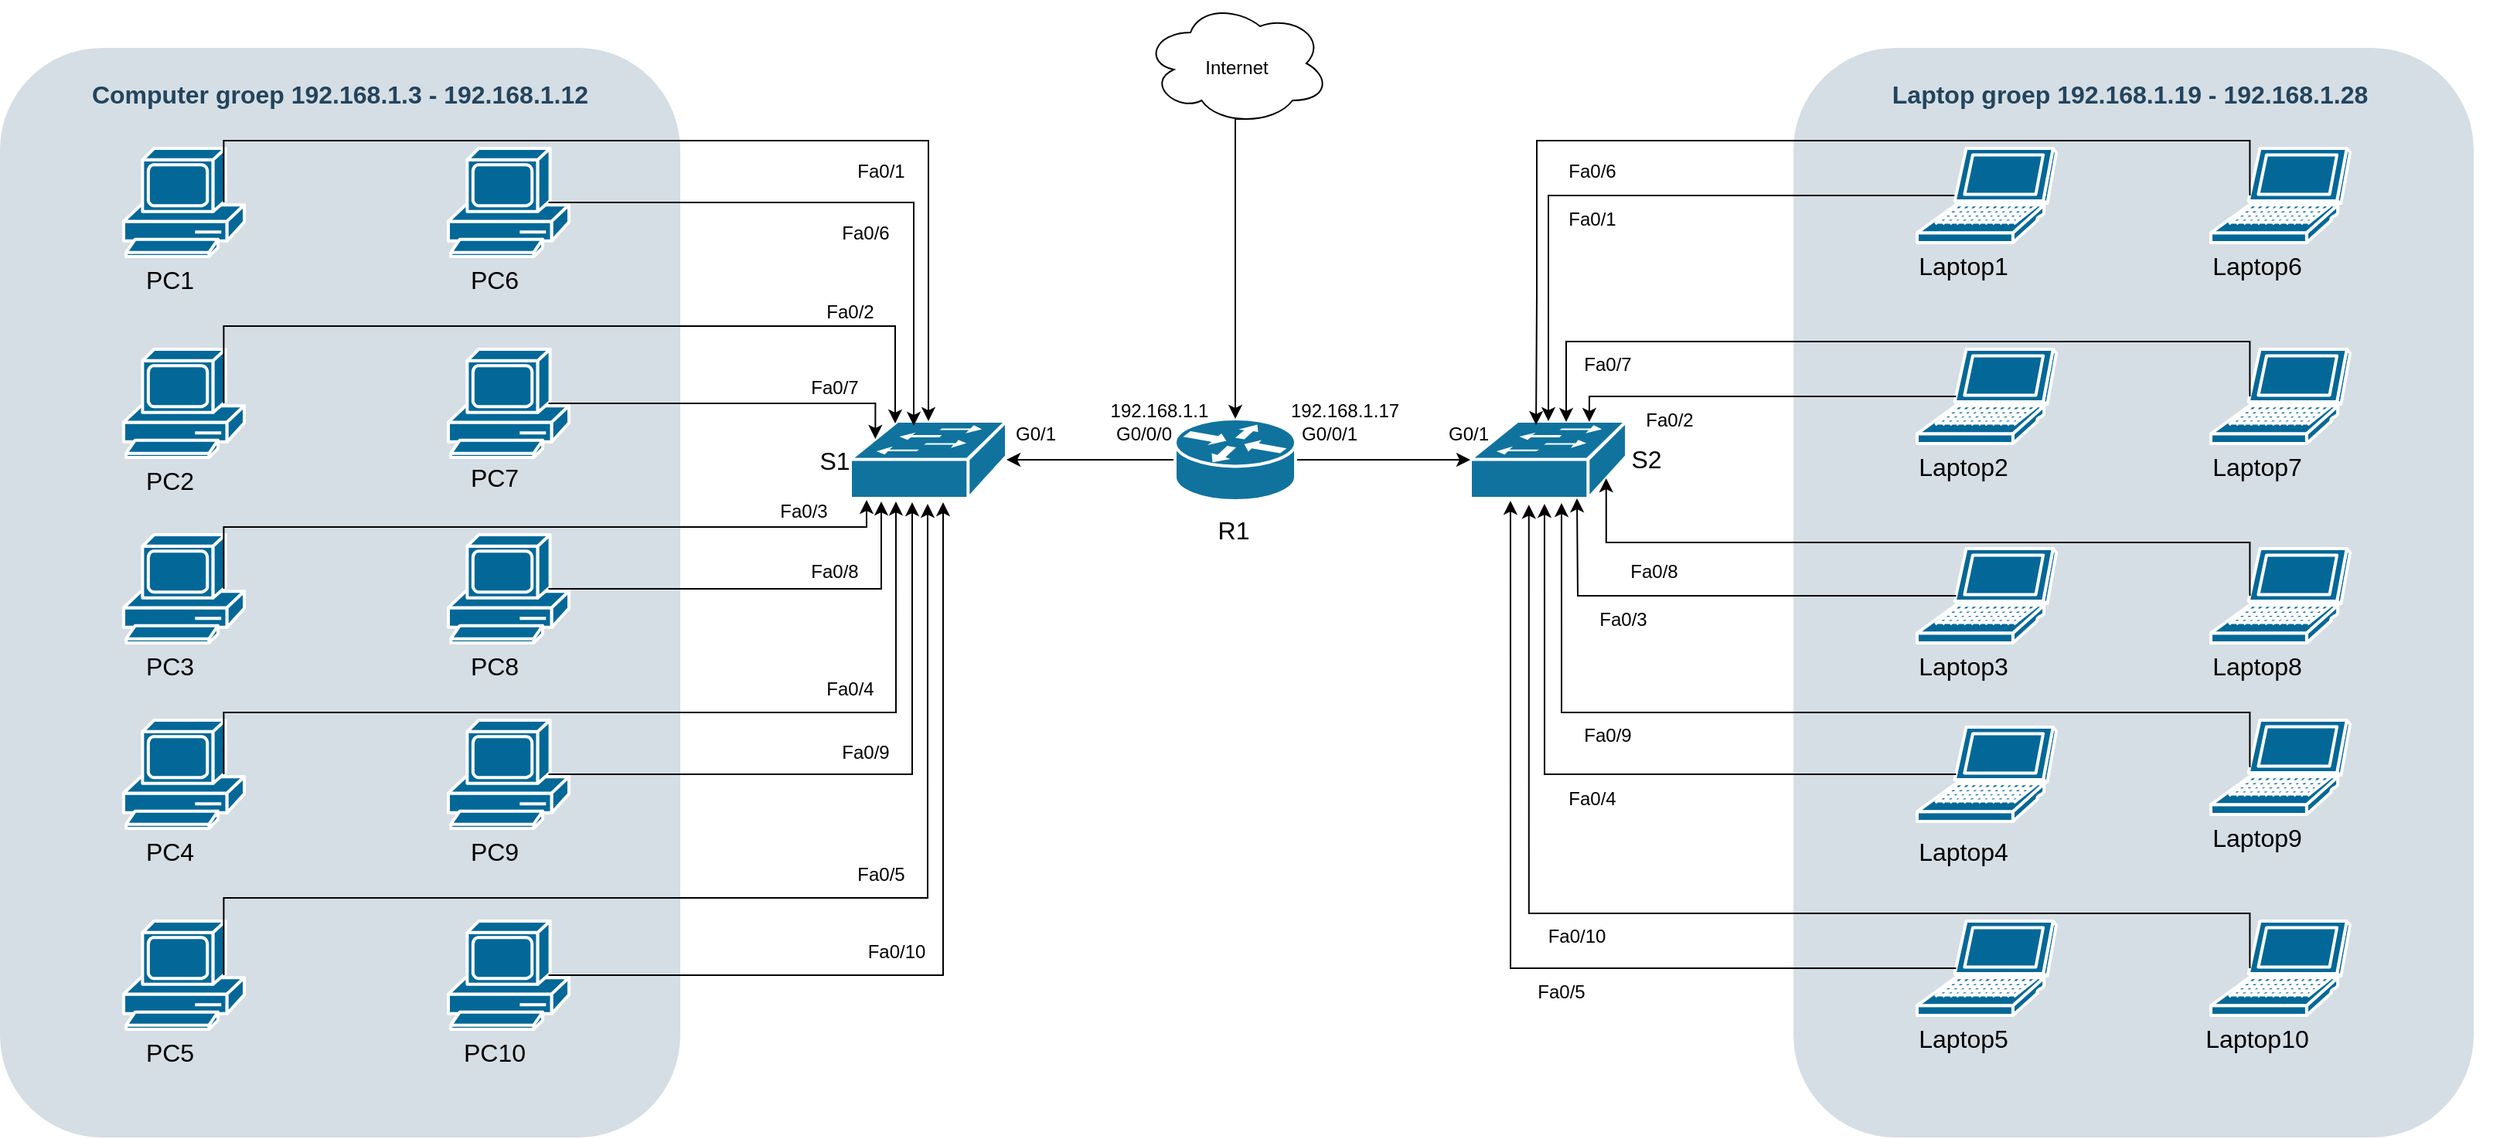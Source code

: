 <mxfile version="26.0.2">
  <diagram name="Pagina-1" id="DZo81YC0OuCN9Fnlsujz">
    <mxGraphModel dx="1197" dy="725" grid="1" gridSize="10" guides="1" tooltips="1" connect="1" arrows="1" fold="1" page="1" pageScale="1" pageWidth="827" pageHeight="1169" math="0" shadow="0">
      <root>
        <mxCell id="0" />
        <mxCell id="1" parent="0" />
        <mxCell id="R-cpkzlaV6CIqcVad9lJ-1" value="" style="shape=mxgraph.cisco.switches.workgroup_switch;html=1;dashed=0;fillColor=#10739E;strokeColor=#ffffff;strokeWidth=2;verticalLabelPosition=bottom;verticalAlign=top;fontFamily=Helvetica;fontSize=36;fontColor=#FFB366" parent="1" vertex="1">
          <mxGeometry x="580" y="331.5" width="101" height="50" as="geometry" />
        </mxCell>
        <mxCell id="R-cpkzlaV6CIqcVad9lJ-2" value="" style="shape=mxgraph.cisco.switches.workgroup_switch;html=1;dashed=0;fillColor=#10739E;strokeColor=#ffffff;strokeWidth=2;verticalLabelPosition=bottom;verticalAlign=top;fontFamily=Helvetica;fontSize=36;fontColor=#FFB366" parent="1" vertex="1">
          <mxGeometry x="981" y="331.5" width="101" height="50" as="geometry" />
        </mxCell>
        <mxCell id="R-cpkzlaV6CIqcVad9lJ-3" value="" style="edgeStyle=orthogonalEdgeStyle;rounded=0;orthogonalLoop=1;jettySize=auto;html=1;" parent="1" source="R-cpkzlaV6CIqcVad9lJ-5" target="R-cpkzlaV6CIqcVad9lJ-1" edge="1">
          <mxGeometry relative="1" as="geometry" />
        </mxCell>
        <mxCell id="R-cpkzlaV6CIqcVad9lJ-4" value="" style="edgeStyle=orthogonalEdgeStyle;rounded=0;orthogonalLoop=1;jettySize=auto;html=1;" parent="1" source="R-cpkzlaV6CIqcVad9lJ-5" target="R-cpkzlaV6CIqcVad9lJ-2" edge="1">
          <mxGeometry relative="1" as="geometry" />
        </mxCell>
        <mxCell id="R-cpkzlaV6CIqcVad9lJ-5" value="" style="shape=mxgraph.cisco.routers.router;html=1;dashed=0;fillColor=#10739E;strokeColor=#ffffff;strokeWidth=2;verticalLabelPosition=bottom;verticalAlign=top;fontFamily=Helvetica;fontSize=36;fontColor=#FFB366" parent="1" vertex="1">
          <mxGeometry x="790" y="330" width="78" height="53" as="geometry" />
        </mxCell>
        <mxCell id="R-cpkzlaV6CIqcVad9lJ-6" style="edgeStyle=orthogonalEdgeStyle;curved=1;rounded=0;jumpStyle=none;html=1;exitX=0.75;exitY=0;entryX=0.75;entryY=0;shadow=0;labelBackgroundColor=#ffffff;startArrow=none;startFill=0;endArrow=none;endFill=0;endSize=10;jettySize=auto;orthogonalLoop=1;strokeColor=#23445D;strokeWidth=2;fillColor=#F08705;fontFamily=Helvetica;fontSize=25;fontColor=#23445D;align=left;" parent="1" edge="1">
          <mxGeometry relative="1" as="geometry">
            <mxPoint x="1643.75" y="324" as="sourcePoint" />
            <mxPoint x="1643.75" y="324" as="targetPoint" />
          </mxGeometry>
        </mxCell>
        <mxCell id="R-cpkzlaV6CIqcVad9lJ-7" value="" style="rounded=1;whiteSpace=wrap;html=1;strokeColor=none;fillColor=#BAC8D3;fontSize=24;fontColor=#23445D;align=center;opacity=60;" parent="1" vertex="1">
          <mxGeometry x="30" y="90" width="440" height="705" as="geometry" />
        </mxCell>
        <mxCell id="R-cpkzlaV6CIqcVad9lJ-8" value="" style="shape=mxgraph.cisco.computers_and_peripherals.pc;sketch=0;html=1;pointerEvents=1;dashed=0;fillColor=#036897;strokeColor=#ffffff;strokeWidth=2;verticalLabelPosition=bottom;verticalAlign=top;align=center;outlineConnect=0;" parent="1" vertex="1">
          <mxGeometry x="320" y="155" width="78" height="70" as="geometry" />
        </mxCell>
        <mxCell id="R-cpkzlaV6CIqcVad9lJ-9" value="" style="shape=mxgraph.cisco.computers_and_peripherals.pc;sketch=0;html=1;pointerEvents=1;dashed=0;fillColor=#036897;strokeColor=#ffffff;strokeWidth=2;verticalLabelPosition=bottom;verticalAlign=top;align=center;outlineConnect=0;" parent="1" vertex="1">
          <mxGeometry x="110" y="155" width="78" height="70" as="geometry" />
        </mxCell>
        <mxCell id="R-cpkzlaV6CIqcVad9lJ-10" value="" style="shape=mxgraph.cisco.computers_and_peripherals.pc;sketch=0;html=1;pointerEvents=1;dashed=0;fillColor=#036897;strokeColor=#ffffff;strokeWidth=2;verticalLabelPosition=bottom;verticalAlign=top;align=center;outlineConnect=0;" parent="1" vertex="1">
          <mxGeometry x="110" y="285" width="78" height="70" as="geometry" />
        </mxCell>
        <mxCell id="R-cpkzlaV6CIqcVad9lJ-11" value="" style="shape=mxgraph.cisco.computers_and_peripherals.pc;sketch=0;html=1;pointerEvents=1;dashed=0;fillColor=#036897;strokeColor=#ffffff;strokeWidth=2;verticalLabelPosition=bottom;verticalAlign=top;align=center;outlineConnect=0;" parent="1" vertex="1">
          <mxGeometry x="320" y="285" width="78" height="70" as="geometry" />
        </mxCell>
        <mxCell id="R-cpkzlaV6CIqcVad9lJ-12" value="" style="shape=mxgraph.cisco.computers_and_peripherals.pc;sketch=0;html=1;pointerEvents=1;dashed=0;fillColor=#036897;strokeColor=#ffffff;strokeWidth=2;verticalLabelPosition=bottom;verticalAlign=top;align=center;outlineConnect=0;" parent="1" vertex="1">
          <mxGeometry x="110" y="405" width="78" height="70" as="geometry" />
        </mxCell>
        <mxCell id="R-cpkzlaV6CIqcVad9lJ-13" value="" style="shape=mxgraph.cisco.computers_and_peripherals.pc;sketch=0;html=1;pointerEvents=1;dashed=0;fillColor=#036897;strokeColor=#ffffff;strokeWidth=2;verticalLabelPosition=bottom;verticalAlign=top;align=center;outlineConnect=0;" parent="1" vertex="1">
          <mxGeometry x="320" y="405" width="78" height="70" as="geometry" />
        </mxCell>
        <mxCell id="R-cpkzlaV6CIqcVad9lJ-14" value="" style="shape=mxgraph.cisco.computers_and_peripherals.pc;sketch=0;html=1;pointerEvents=1;dashed=0;fillColor=#036897;strokeColor=#ffffff;strokeWidth=2;verticalLabelPosition=bottom;verticalAlign=top;align=center;outlineConnect=0;" parent="1" vertex="1">
          <mxGeometry x="110" y="525" width="78" height="70" as="geometry" />
        </mxCell>
        <mxCell id="R-cpkzlaV6CIqcVad9lJ-15" value="" style="shape=mxgraph.cisco.computers_and_peripherals.pc;sketch=0;html=1;pointerEvents=1;dashed=0;fillColor=#036897;strokeColor=#ffffff;strokeWidth=2;verticalLabelPosition=bottom;verticalAlign=top;align=center;outlineConnect=0;" parent="1" vertex="1">
          <mxGeometry x="320" y="525" width="78" height="70" as="geometry" />
        </mxCell>
        <mxCell id="R-cpkzlaV6CIqcVad9lJ-16" value="" style="shape=mxgraph.cisco.computers_and_peripherals.pc;sketch=0;html=1;pointerEvents=1;dashed=0;fillColor=#036897;strokeColor=#ffffff;strokeWidth=2;verticalLabelPosition=bottom;verticalAlign=top;align=center;outlineConnect=0;" parent="1" vertex="1">
          <mxGeometry x="110" y="655" width="78" height="70" as="geometry" />
        </mxCell>
        <mxCell id="R-cpkzlaV6CIqcVad9lJ-17" value="" style="shape=mxgraph.cisco.computers_and_peripherals.pc;sketch=0;html=1;pointerEvents=1;dashed=0;fillColor=#036897;strokeColor=#ffffff;strokeWidth=2;verticalLabelPosition=bottom;verticalAlign=top;align=center;outlineConnect=0;" parent="1" vertex="1">
          <mxGeometry x="320" y="655" width="78" height="70" as="geometry" />
        </mxCell>
        <mxCell id="R-cpkzlaV6CIqcVad9lJ-18" value="" style="rounded=1;whiteSpace=wrap;html=1;strokeColor=none;fillColor=#BAC8D3;fontSize=24;fontColor=#23445D;align=center;opacity=60;" parent="1" vertex="1">
          <mxGeometry x="1190" y="90" width="440" height="705" as="geometry" />
        </mxCell>
        <mxCell id="R-cpkzlaV6CIqcVad9lJ-19" style="edgeStyle=orthogonalEdgeStyle;rounded=0;orthogonalLoop=1;jettySize=auto;html=1;exitX=0.28;exitY=0.5;exitDx=0;exitDy=0;exitPerimeter=0;" parent="1" source="R-cpkzlaV6CIqcVad9lJ-20" target="R-cpkzlaV6CIqcVad9lJ-2" edge="1">
          <mxGeometry relative="1" as="geometry" />
        </mxCell>
        <mxCell id="R-cpkzlaV6CIqcVad9lJ-20" value="" style="shape=mxgraph.cisco.computers_and_peripherals.laptop;sketch=0;html=1;pointerEvents=1;dashed=0;fillColor=#036897;strokeColor=#ffffff;strokeWidth=2;verticalLabelPosition=bottom;verticalAlign=top;align=center;outlineConnect=0;" parent="1" vertex="1">
          <mxGeometry x="1270" y="155" width="90" height="61" as="geometry" />
        </mxCell>
        <mxCell id="R-cpkzlaV6CIqcVad9lJ-21" value="" style="shape=mxgraph.cisco.computers_and_peripherals.laptop;sketch=0;html=1;pointerEvents=1;dashed=0;fillColor=#036897;strokeColor=#ffffff;strokeWidth=2;verticalLabelPosition=bottom;verticalAlign=top;align=center;outlineConnect=0;" parent="1" vertex="1">
          <mxGeometry x="1460" y="155" width="90" height="61" as="geometry" />
        </mxCell>
        <mxCell id="R-cpkzlaV6CIqcVad9lJ-22" value="" style="shape=mxgraph.cisco.computers_and_peripherals.laptop;sketch=0;html=1;pointerEvents=1;dashed=0;fillColor=#036897;strokeColor=#ffffff;strokeWidth=2;verticalLabelPosition=bottom;verticalAlign=top;align=center;outlineConnect=0;" parent="1" vertex="1">
          <mxGeometry x="1270" y="285" width="90" height="61" as="geometry" />
        </mxCell>
        <mxCell id="R-cpkzlaV6CIqcVad9lJ-23" value="" style="shape=mxgraph.cisco.computers_and_peripherals.laptop;sketch=0;html=1;pointerEvents=1;dashed=0;fillColor=#036897;strokeColor=#ffffff;strokeWidth=2;verticalLabelPosition=bottom;verticalAlign=top;align=center;outlineConnect=0;" parent="1" vertex="1">
          <mxGeometry x="1460" y="285" width="90" height="61" as="geometry" />
        </mxCell>
        <mxCell id="R-cpkzlaV6CIqcVad9lJ-24" value="" style="shape=mxgraph.cisco.computers_and_peripherals.laptop;sketch=0;html=1;pointerEvents=1;dashed=0;fillColor=#036897;strokeColor=#ffffff;strokeWidth=2;verticalLabelPosition=bottom;verticalAlign=top;align=center;outlineConnect=0;" parent="1" vertex="1">
          <mxGeometry x="1270" y="414" width="90" height="61" as="geometry" />
        </mxCell>
        <mxCell id="R-cpkzlaV6CIqcVad9lJ-25" value="" style="shape=mxgraph.cisco.computers_and_peripherals.laptop;sketch=0;html=1;pointerEvents=1;dashed=0;fillColor=#036897;strokeColor=#ffffff;strokeWidth=2;verticalLabelPosition=bottom;verticalAlign=top;align=center;outlineConnect=0;" parent="1" vertex="1">
          <mxGeometry x="1460" y="414" width="90" height="61" as="geometry" />
        </mxCell>
        <mxCell id="R-cpkzlaV6CIqcVad9lJ-26" value="" style="shape=mxgraph.cisco.computers_and_peripherals.laptop;sketch=0;html=1;pointerEvents=1;dashed=0;fillColor=#036897;strokeColor=#ffffff;strokeWidth=2;verticalLabelPosition=bottom;verticalAlign=top;align=center;outlineConnect=0;" parent="1" vertex="1">
          <mxGeometry x="1270" y="529.5" width="90" height="61" as="geometry" />
        </mxCell>
        <mxCell id="R-cpkzlaV6CIqcVad9lJ-27" value="" style="shape=mxgraph.cisco.computers_and_peripherals.laptop;sketch=0;html=1;pointerEvents=1;dashed=0;fillColor=#036897;strokeColor=#ffffff;strokeWidth=2;verticalLabelPosition=bottom;verticalAlign=top;align=center;outlineConnect=0;" parent="1" vertex="1">
          <mxGeometry x="1460" y="525" width="90" height="61" as="geometry" />
        </mxCell>
        <mxCell id="R-cpkzlaV6CIqcVad9lJ-28" value="" style="shape=mxgraph.cisco.computers_and_peripherals.laptop;sketch=0;html=1;pointerEvents=1;dashed=0;fillColor=#036897;strokeColor=#ffffff;strokeWidth=2;verticalLabelPosition=bottom;verticalAlign=top;align=center;outlineConnect=0;" parent="1" vertex="1">
          <mxGeometry x="1270" y="655" width="90" height="61" as="geometry" />
        </mxCell>
        <mxCell id="R-cpkzlaV6CIqcVad9lJ-29" value="" style="shape=mxgraph.cisco.computers_and_peripherals.laptop;sketch=0;html=1;pointerEvents=1;dashed=0;fillColor=#036897;strokeColor=#ffffff;strokeWidth=2;verticalLabelPosition=bottom;verticalAlign=top;align=center;outlineConnect=0;" parent="1" vertex="1">
          <mxGeometry x="1460" y="655" width="90" height="61" as="geometry" />
        </mxCell>
        <mxCell id="R-cpkzlaV6CIqcVad9lJ-30" value="&lt;font style=&quot;font-size: 16px;&quot; color=&quot;#23445d&quot;&gt;Computer groep 192.168.1.3 - 192.168.1.12&lt;/font&gt;" style="rounded=1;whiteSpace=wrap;html=1;strokeColor=none;fillColor=none;fontSize=14;fontColor=#742B21;align=center;fontStyle=1" parent="1" vertex="1">
          <mxGeometry x="30" y="110" width="440" height="19" as="geometry" />
        </mxCell>
        <mxCell id="R-cpkzlaV6CIqcVad9lJ-31" value="&lt;font style=&quot;font-size: 16px;&quot; color=&quot;#23445d&quot;&gt;Laptop groep 192.168.1.19 - 192.168.1.28&amp;nbsp;&lt;/font&gt;" style="rounded=1;whiteSpace=wrap;html=1;strokeColor=none;fillColor=none;fontSize=14;fontColor=#742B21;align=center;fontStyle=1" parent="1" vertex="1">
          <mxGeometry x="1190" y="110" width="440" height="19" as="geometry" />
        </mxCell>
        <mxCell id="R-cpkzlaV6CIqcVad9lJ-32" value="&lt;font style=&quot;font-size: 16px;&quot;&gt;S&lt;/font&gt;&lt;span style=&quot;font-size: 16px; background-color: initial;&quot;&gt;1&lt;/span&gt;" style="text;strokeColor=none;align=center;fillColor=none;html=1;verticalAlign=middle;whiteSpace=wrap;rounded=0;" parent="1" vertex="1">
          <mxGeometry x="550" y="344" width="40" height="25" as="geometry" />
        </mxCell>
        <mxCell id="R-cpkzlaV6CIqcVad9lJ-33" value="&lt;font style=&quot;font-size: 16px;&quot;&gt;S2&lt;/font&gt;" style="text;strokeColor=none;align=center;fillColor=none;html=1;verticalAlign=middle;whiteSpace=wrap;rounded=0;" parent="1" vertex="1">
          <mxGeometry x="1070" y="342" width="50" height="27" as="geometry" />
        </mxCell>
        <mxCell id="R-cpkzlaV6CIqcVad9lJ-34" value="&lt;font style=&quot;font-size: 16px;&quot;&gt;R1&lt;/font&gt;" style="text;strokeColor=none;align=center;fillColor=none;html=1;verticalAlign=middle;whiteSpace=wrap;rounded=0;" parent="1" vertex="1">
          <mxGeometry x="788" y="383" width="80" height="37" as="geometry" />
        </mxCell>
        <mxCell id="R-cpkzlaV6CIqcVad9lJ-35" value="&lt;font style=&quot;font-size: 16px;&quot;&gt;PC1&lt;/font&gt;" style="text;strokeColor=none;align=center;fillColor=none;html=1;verticalAlign=middle;whiteSpace=wrap;rounded=0;" parent="1" vertex="1">
          <mxGeometry x="110" y="225" width="60" height="30" as="geometry" />
        </mxCell>
        <mxCell id="R-cpkzlaV6CIqcVad9lJ-36" value="&lt;font style=&quot;font-size: 16px;&quot;&gt;PC2&lt;/font&gt;" style="text;strokeColor=none;align=center;fillColor=none;html=1;verticalAlign=middle;whiteSpace=wrap;rounded=0;" parent="1" vertex="1">
          <mxGeometry x="110" y="355" width="60" height="30" as="geometry" />
        </mxCell>
        <mxCell id="R-cpkzlaV6CIqcVad9lJ-37" value="&lt;font style=&quot;font-size: 16px;&quot;&gt;PC3&lt;/font&gt;" style="text;strokeColor=none;align=center;fillColor=none;html=1;verticalAlign=middle;whiteSpace=wrap;rounded=0;" parent="1" vertex="1">
          <mxGeometry x="110" y="475" width="60" height="30" as="geometry" />
        </mxCell>
        <mxCell id="R-cpkzlaV6CIqcVad9lJ-38" value="&lt;font style=&quot;font-size: 16px;&quot;&gt;PC4&lt;/font&gt;" style="text;strokeColor=none;align=center;fillColor=none;html=1;verticalAlign=middle;whiteSpace=wrap;rounded=0;" parent="1" vertex="1">
          <mxGeometry x="110" y="595" width="60" height="30" as="geometry" />
        </mxCell>
        <mxCell id="R-cpkzlaV6CIqcVad9lJ-39" value="&lt;font style=&quot;font-size: 16px;&quot;&gt;PC5&lt;/font&gt;" style="text;strokeColor=none;align=center;fillColor=none;html=1;verticalAlign=middle;whiteSpace=wrap;rounded=0;" parent="1" vertex="1">
          <mxGeometry x="110" y="725" width="60" height="30" as="geometry" />
        </mxCell>
        <mxCell id="R-cpkzlaV6CIqcVad9lJ-40" value="&lt;font style=&quot;font-size: 16px;&quot;&gt;PC6&lt;/font&gt;" style="text;strokeColor=none;align=center;fillColor=none;html=1;verticalAlign=middle;whiteSpace=wrap;rounded=0;" parent="1" vertex="1">
          <mxGeometry x="320" y="225" width="60" height="30" as="geometry" />
        </mxCell>
        <mxCell id="R-cpkzlaV6CIqcVad9lJ-41" value="&lt;font style=&quot;font-size: 16px;&quot;&gt;PC7&lt;/font&gt;" style="text;strokeColor=none;align=center;fillColor=none;html=1;verticalAlign=middle;whiteSpace=wrap;rounded=0;" parent="1" vertex="1">
          <mxGeometry x="320" y="353" width="60" height="30" as="geometry" />
        </mxCell>
        <mxCell id="R-cpkzlaV6CIqcVad9lJ-42" value="&lt;font style=&quot;font-size: 16px;&quot;&gt;PC8&lt;/font&gt;" style="text;strokeColor=none;align=center;fillColor=none;html=1;verticalAlign=middle;whiteSpace=wrap;rounded=0;" parent="1" vertex="1">
          <mxGeometry x="320" y="475" width="60" height="30" as="geometry" />
        </mxCell>
        <mxCell id="R-cpkzlaV6CIqcVad9lJ-43" value="&lt;font style=&quot;font-size: 16px;&quot;&gt;PC9&lt;/font&gt;" style="text;strokeColor=none;align=center;fillColor=none;html=1;verticalAlign=middle;whiteSpace=wrap;rounded=0;" parent="1" vertex="1">
          <mxGeometry x="320" y="595" width="60" height="30" as="geometry" />
        </mxCell>
        <mxCell id="R-cpkzlaV6CIqcVad9lJ-44" value="&lt;font style=&quot;font-size: 16px;&quot;&gt;PC10&lt;/font&gt;" style="text;strokeColor=none;align=center;fillColor=none;html=1;verticalAlign=middle;whiteSpace=wrap;rounded=0;" parent="1" vertex="1">
          <mxGeometry x="320" y="725" width="60" height="30" as="geometry" />
        </mxCell>
        <mxCell id="R-cpkzlaV6CIqcVad9lJ-45" value="&lt;font style=&quot;font-size: 16px;&quot;&gt;Laptop1&lt;/font&gt;" style="text;strokeColor=none;align=center;fillColor=none;html=1;verticalAlign=middle;whiteSpace=wrap;rounded=0;" parent="1" vertex="1">
          <mxGeometry x="1270" y="216" width="60" height="30" as="geometry" />
        </mxCell>
        <mxCell id="R-cpkzlaV6CIqcVad9lJ-46" value="&lt;font style=&quot;font-size: 16px;&quot;&gt;Laptop2&lt;/font&gt;" style="text;strokeColor=none;align=center;fillColor=none;html=1;verticalAlign=middle;whiteSpace=wrap;rounded=0;" parent="1" vertex="1">
          <mxGeometry x="1270" y="346" width="60" height="30" as="geometry" />
        </mxCell>
        <mxCell id="R-cpkzlaV6CIqcVad9lJ-47" value="&lt;font style=&quot;font-size: 16px;&quot;&gt;Laptop3&lt;/font&gt;" style="text;strokeColor=none;align=center;fillColor=none;html=1;verticalAlign=middle;whiteSpace=wrap;rounded=0;" parent="1" vertex="1">
          <mxGeometry x="1270" y="475" width="60" height="30" as="geometry" />
        </mxCell>
        <mxCell id="R-cpkzlaV6CIqcVad9lJ-48" value="&lt;font style=&quot;font-size: 16px;&quot;&gt;Laptop4&lt;/font&gt;" style="text;strokeColor=none;align=center;fillColor=none;html=1;verticalAlign=middle;whiteSpace=wrap;rounded=0;" parent="1" vertex="1">
          <mxGeometry x="1270" y="595" width="60" height="30" as="geometry" />
        </mxCell>
        <mxCell id="R-cpkzlaV6CIqcVad9lJ-49" value="&lt;font style=&quot;font-size: 16px;&quot;&gt;Laptop5&lt;/font&gt;" style="text;strokeColor=none;align=center;fillColor=none;html=1;verticalAlign=middle;whiteSpace=wrap;rounded=0;" parent="1" vertex="1">
          <mxGeometry x="1270" y="716" width="60" height="30" as="geometry" />
        </mxCell>
        <mxCell id="R-cpkzlaV6CIqcVad9lJ-50" value="&lt;font style=&quot;font-size: 16px;&quot;&gt;Laptop6&lt;/font&gt;" style="text;strokeColor=none;align=center;fillColor=none;html=1;verticalAlign=middle;whiteSpace=wrap;rounded=0;" parent="1" vertex="1">
          <mxGeometry x="1460" y="216" width="60" height="30" as="geometry" />
        </mxCell>
        <mxCell id="R-cpkzlaV6CIqcVad9lJ-51" value="&lt;font style=&quot;font-size: 16px;&quot;&gt;Laptop7&lt;/font&gt;" style="text;strokeColor=none;align=center;fillColor=none;html=1;verticalAlign=middle;whiteSpace=wrap;rounded=0;" parent="1" vertex="1">
          <mxGeometry x="1460" y="346" width="60" height="30" as="geometry" />
        </mxCell>
        <mxCell id="R-cpkzlaV6CIqcVad9lJ-52" value="&lt;font style=&quot;font-size: 16px;&quot;&gt;Laptop8&lt;/font&gt;" style="text;strokeColor=none;align=center;fillColor=none;html=1;verticalAlign=middle;whiteSpace=wrap;rounded=0;" parent="1" vertex="1">
          <mxGeometry x="1460" y="475" width="60" height="30" as="geometry" />
        </mxCell>
        <mxCell id="R-cpkzlaV6CIqcVad9lJ-53" value="&lt;font style=&quot;font-size: 16px;&quot;&gt;Laptop9&lt;/font&gt;" style="text;strokeColor=none;align=center;fillColor=none;html=1;verticalAlign=middle;whiteSpace=wrap;rounded=0;" parent="1" vertex="1">
          <mxGeometry x="1460" y="586" width="60" height="30" as="geometry" />
        </mxCell>
        <mxCell id="R-cpkzlaV6CIqcVad9lJ-54" value="&lt;font style=&quot;font-size: 16px;&quot;&gt;Laptop10&lt;/font&gt;" style="text;strokeColor=none;align=center;fillColor=none;html=1;verticalAlign=middle;whiteSpace=wrap;rounded=0;" parent="1" vertex="1">
          <mxGeometry x="1460" y="716" width="60" height="30" as="geometry" />
        </mxCell>
        <mxCell id="R-cpkzlaV6CIqcVad9lJ-55" style="edgeStyle=orthogonalEdgeStyle;rounded=0;orthogonalLoop=1;jettySize=auto;html=1;exitX=0.83;exitY=0.5;exitDx=0;exitDy=0;exitPerimeter=0;entryX=0.16;entryY=0.23;entryDx=0;entryDy=0;entryPerimeter=0;" parent="1" source="R-cpkzlaV6CIqcVad9lJ-11" target="R-cpkzlaV6CIqcVad9lJ-1" edge="1">
          <mxGeometry relative="1" as="geometry">
            <Array as="points">
              <mxPoint x="596" y="320" />
            </Array>
          </mxGeometry>
        </mxCell>
        <mxCell id="R-cpkzlaV6CIqcVad9lJ-56" style="edgeStyle=orthogonalEdgeStyle;rounded=0;orthogonalLoop=1;jettySize=auto;html=1;exitX=0.28;exitY=0.5;exitDx=0;exitDy=0;exitPerimeter=0;entryX=0.421;entryY=0.05;entryDx=0;entryDy=0;entryPerimeter=0;" parent="1" source="R-cpkzlaV6CIqcVad9lJ-21" target="R-cpkzlaV6CIqcVad9lJ-2" edge="1">
          <mxGeometry relative="1" as="geometry">
            <Array as="points">
              <mxPoint x="1485" y="150" />
              <mxPoint x="1024" y="150" />
              <mxPoint x="1024" y="250" />
              <mxPoint x="1024" y="250" />
            </Array>
          </mxGeometry>
        </mxCell>
        <mxCell id="R-cpkzlaV6CIqcVad9lJ-57" style="edgeStyle=orthogonalEdgeStyle;rounded=0;orthogonalLoop=1;jettySize=auto;html=1;exitX=0.28;exitY=0.5;exitDx=0;exitDy=0;exitPerimeter=0;entryX=0.614;entryY=0.01;entryDx=0;entryDy=0;entryPerimeter=0;" parent="1" source="R-cpkzlaV6CIqcVad9lJ-23" target="R-cpkzlaV6CIqcVad9lJ-2" edge="1">
          <mxGeometry relative="1" as="geometry">
            <Array as="points">
              <mxPoint x="1485" y="280" />
              <mxPoint x="1043" y="280" />
            </Array>
          </mxGeometry>
        </mxCell>
        <mxCell id="R-cpkzlaV6CIqcVad9lJ-58" style="edgeStyle=orthogonalEdgeStyle;rounded=0;orthogonalLoop=1;jettySize=auto;html=1;exitX=0.28;exitY=0.5;exitDx=0;exitDy=0;exitPerimeter=0;entryX=0.762;entryY=0.01;entryDx=0;entryDy=0;entryPerimeter=0;" parent="1" source="R-cpkzlaV6CIqcVad9lJ-22" target="R-cpkzlaV6CIqcVad9lJ-2" edge="1">
          <mxGeometry relative="1" as="geometry">
            <Array as="points">
              <mxPoint x="1058" y="316" />
            </Array>
          </mxGeometry>
        </mxCell>
        <mxCell id="R-cpkzlaV6CIqcVad9lJ-59" style="edgeStyle=orthogonalEdgeStyle;rounded=0;orthogonalLoop=1;jettySize=auto;html=1;exitX=0.28;exitY=0.5;exitDx=0;exitDy=0;exitPerimeter=0;" parent="1" source="R-cpkzlaV6CIqcVad9lJ-24" edge="1">
          <mxGeometry relative="1" as="geometry">
            <mxPoint x="1255.2" y="456" as="sourcePoint" />
            <mxPoint x="1050" y="381.5" as="targetPoint" />
          </mxGeometry>
        </mxCell>
        <mxCell id="R-cpkzlaV6CIqcVad9lJ-60" style="edgeStyle=orthogonalEdgeStyle;rounded=0;orthogonalLoop=1;jettySize=auto;html=1;exitX=0.28;exitY=0.5;exitDx=0;exitDy=0;exitPerimeter=0;entryX=0.87;entryY=0.74;entryDx=0;entryDy=0;entryPerimeter=0;" parent="1" source="R-cpkzlaV6CIqcVad9lJ-25" target="R-cpkzlaV6CIqcVad9lJ-2" edge="1">
          <mxGeometry relative="1" as="geometry">
            <mxPoint x="1120" y="380" as="targetPoint" />
            <Array as="points">
              <mxPoint x="1485" y="410" />
              <mxPoint x="1069" y="410" />
            </Array>
          </mxGeometry>
        </mxCell>
        <mxCell id="R-cpkzlaV6CIqcVad9lJ-61" style="edgeStyle=orthogonalEdgeStyle;rounded=0;orthogonalLoop=1;jettySize=auto;html=1;exitX=0.28;exitY=0.5;exitDx=0;exitDy=0;exitPerimeter=0;entryX=0.257;entryY=1.03;entryDx=0;entryDy=0;entryPerimeter=0;" parent="1" source="R-cpkzlaV6CIqcVad9lJ-28" target="R-cpkzlaV6CIqcVad9lJ-2" edge="1">
          <mxGeometry relative="1" as="geometry" />
        </mxCell>
        <mxCell id="R-cpkzlaV6CIqcVad9lJ-62" style="edgeStyle=orthogonalEdgeStyle;rounded=0;orthogonalLoop=1;jettySize=auto;html=1;exitX=0.28;exitY=0.5;exitDx=0;exitDy=0;exitPerimeter=0;entryX=0.584;entryY=1.06;entryDx=0;entryDy=0;entryPerimeter=0;" parent="1" source="R-cpkzlaV6CIqcVad9lJ-27" target="R-cpkzlaV6CIqcVad9lJ-2" edge="1">
          <mxGeometry relative="1" as="geometry">
            <Array as="points">
              <mxPoint x="1485" y="520" />
              <mxPoint x="1040" y="520" />
            </Array>
          </mxGeometry>
        </mxCell>
        <mxCell id="R-cpkzlaV6CIqcVad9lJ-63" style="edgeStyle=orthogonalEdgeStyle;rounded=0;orthogonalLoop=1;jettySize=auto;html=1;exitX=0.28;exitY=0.5;exitDx=0;exitDy=0;exitPerimeter=0;entryX=0.475;entryY=1.07;entryDx=0;entryDy=0;entryPerimeter=0;" parent="1" source="R-cpkzlaV6CIqcVad9lJ-26" target="R-cpkzlaV6CIqcVad9lJ-2" edge="1">
          <mxGeometry relative="1" as="geometry" />
        </mxCell>
        <mxCell id="R-cpkzlaV6CIqcVad9lJ-64" style="edgeStyle=orthogonalEdgeStyle;rounded=0;orthogonalLoop=1;jettySize=auto;html=1;exitX=0.83;exitY=0.5;exitDx=0;exitDy=0;exitPerimeter=0;entryX=0.287;entryY=0.03;entryDx=0;entryDy=0;entryPerimeter=0;" parent="1" source="R-cpkzlaV6CIqcVad9lJ-10" target="R-cpkzlaV6CIqcVad9lJ-1" edge="1">
          <mxGeometry relative="1" as="geometry">
            <Array as="points">
              <mxPoint x="175" y="270" />
              <mxPoint x="609" y="270" />
            </Array>
          </mxGeometry>
        </mxCell>
        <mxCell id="R-cpkzlaV6CIqcVad9lJ-65" style="edgeStyle=orthogonalEdgeStyle;rounded=0;orthogonalLoop=1;jettySize=auto;html=1;exitX=0.83;exitY=0.5;exitDx=0;exitDy=0;exitPerimeter=0;entryX=0.406;entryY=0.06;entryDx=0;entryDy=0;entryPerimeter=0;" parent="1" source="R-cpkzlaV6CIqcVad9lJ-8" target="R-cpkzlaV6CIqcVad9lJ-1" edge="1">
          <mxGeometry relative="1" as="geometry" />
        </mxCell>
        <mxCell id="R-cpkzlaV6CIqcVad9lJ-66" style="edgeStyle=orthogonalEdgeStyle;rounded=0;orthogonalLoop=1;jettySize=auto;html=1;exitX=0.83;exitY=0.5;exitDx=0;exitDy=0;exitPerimeter=0;entryX=0.5;entryY=0;entryDx=0;entryDy=0;entryPerimeter=0;" parent="1" source="R-cpkzlaV6CIqcVad9lJ-9" target="R-cpkzlaV6CIqcVad9lJ-1" edge="1">
          <mxGeometry relative="1" as="geometry">
            <Array as="points">
              <mxPoint x="175" y="150" />
              <mxPoint x="631" y="150" />
            </Array>
          </mxGeometry>
        </mxCell>
        <mxCell id="R-cpkzlaV6CIqcVad9lJ-67" style="edgeStyle=orthogonalEdgeStyle;rounded=0;orthogonalLoop=1;jettySize=auto;html=1;exitX=0.83;exitY=0.5;exitDx=0;exitDy=0;exitPerimeter=0;entryX=0.104;entryY=1.02;entryDx=0;entryDy=0;entryPerimeter=0;" parent="1" source="R-cpkzlaV6CIqcVad9lJ-12" target="R-cpkzlaV6CIqcVad9lJ-1" edge="1">
          <mxGeometry relative="1" as="geometry">
            <Array as="points">
              <mxPoint x="175" y="400" />
              <mxPoint x="591" y="400" />
            </Array>
          </mxGeometry>
        </mxCell>
        <mxCell id="R-cpkzlaV6CIqcVad9lJ-68" style="edgeStyle=orthogonalEdgeStyle;rounded=0;orthogonalLoop=1;jettySize=auto;html=1;exitX=0.83;exitY=0.5;exitDx=0;exitDy=0;exitPerimeter=0;entryX=0.198;entryY=1.04;entryDx=0;entryDy=0;entryPerimeter=0;" parent="1" source="R-cpkzlaV6CIqcVad9lJ-13" target="R-cpkzlaV6CIqcVad9lJ-1" edge="1">
          <mxGeometry relative="1" as="geometry" />
        </mxCell>
        <mxCell id="R-cpkzlaV6CIqcVad9lJ-69" style="edgeStyle=orthogonalEdgeStyle;rounded=0;orthogonalLoop=1;jettySize=auto;html=1;exitX=0.83;exitY=0.5;exitDx=0;exitDy=0;exitPerimeter=0;entryX=0.292;entryY=1.04;entryDx=0;entryDy=0;entryPerimeter=0;" parent="1" source="R-cpkzlaV6CIqcVad9lJ-14" target="R-cpkzlaV6CIqcVad9lJ-1" edge="1">
          <mxGeometry relative="1" as="geometry">
            <Array as="points">
              <mxPoint x="175" y="520" />
              <mxPoint x="610" y="520" />
            </Array>
          </mxGeometry>
        </mxCell>
        <mxCell id="R-cpkzlaV6CIqcVad9lJ-70" style="edgeStyle=orthogonalEdgeStyle;rounded=0;orthogonalLoop=1;jettySize=auto;html=1;exitX=0.83;exitY=0.5;exitDx=0;exitDy=0;exitPerimeter=0;entryX=0.396;entryY=1.05;entryDx=0;entryDy=0;entryPerimeter=0;" parent="1" source="R-cpkzlaV6CIqcVad9lJ-15" target="R-cpkzlaV6CIqcVad9lJ-1" edge="1">
          <mxGeometry relative="1" as="geometry" />
        </mxCell>
        <mxCell id="R-cpkzlaV6CIqcVad9lJ-71" style="edgeStyle=orthogonalEdgeStyle;rounded=0;orthogonalLoop=1;jettySize=auto;html=1;exitX=0.83;exitY=0.5;exitDx=0;exitDy=0;exitPerimeter=0;entryX=0.495;entryY=1.07;entryDx=0;entryDy=0;entryPerimeter=0;" parent="1" source="R-cpkzlaV6CIqcVad9lJ-16" target="R-cpkzlaV6CIqcVad9lJ-1" edge="1">
          <mxGeometry relative="1" as="geometry">
            <Array as="points">
              <mxPoint x="175" y="640" />
              <mxPoint x="630" y="640" />
            </Array>
          </mxGeometry>
        </mxCell>
        <mxCell id="R-cpkzlaV6CIqcVad9lJ-72" style="edgeStyle=orthogonalEdgeStyle;rounded=0;orthogonalLoop=1;jettySize=auto;html=1;exitX=0.83;exitY=0.5;exitDx=0;exitDy=0;exitPerimeter=0;entryX=0.594;entryY=1.05;entryDx=0;entryDy=0;entryPerimeter=0;" parent="1" source="R-cpkzlaV6CIqcVad9lJ-17" target="R-cpkzlaV6CIqcVad9lJ-1" edge="1">
          <mxGeometry relative="1" as="geometry" />
        </mxCell>
        <mxCell id="R-cpkzlaV6CIqcVad9lJ-73" value="" style="ellipse;shape=cloud;whiteSpace=wrap;html=1;" parent="1" vertex="1">
          <mxGeometry x="770" y="60" width="120" height="80" as="geometry" />
        </mxCell>
        <mxCell id="R-cpkzlaV6CIqcVad9lJ-74" value="Internet" style="text;html=1;align=center;verticalAlign=middle;whiteSpace=wrap;rounded=0;" parent="1" vertex="1">
          <mxGeometry x="790" y="85" width="80" height="35" as="geometry" />
        </mxCell>
        <mxCell id="R-cpkzlaV6CIqcVad9lJ-75" style="edgeStyle=orthogonalEdgeStyle;rounded=0;orthogonalLoop=1;jettySize=auto;html=1;exitX=0.55;exitY=0.95;exitDx=0;exitDy=0;exitPerimeter=0;entryX=0.5;entryY=0;entryDx=0;entryDy=0;entryPerimeter=0;" parent="1" source="R-cpkzlaV6CIqcVad9lJ-73" target="R-cpkzlaV6CIqcVad9lJ-5" edge="1">
          <mxGeometry relative="1" as="geometry">
            <Array as="points">
              <mxPoint x="829" y="136" />
            </Array>
          </mxGeometry>
        </mxCell>
        <mxCell id="R-cpkzlaV6CIqcVad9lJ-76" value="G0/0/0" style="text;html=1;align=center;verticalAlign=middle;whiteSpace=wrap;rounded=0;" parent="1" vertex="1">
          <mxGeometry x="740" y="325" width="60" height="30" as="geometry" />
        </mxCell>
        <mxCell id="R-cpkzlaV6CIqcVad9lJ-77" value="G0/0/1" style="text;html=1;align=center;verticalAlign=middle;whiteSpace=wrap;rounded=0;" parent="1" vertex="1">
          <mxGeometry x="860" y="325" width="60" height="30" as="geometry" />
        </mxCell>
        <mxCell id="R-cpkzlaV6CIqcVad9lJ-78" value="G0/1" style="text;html=1;align=center;verticalAlign=middle;whiteSpace=wrap;rounded=0;" parent="1" vertex="1">
          <mxGeometry x="670" y="325" width="60" height="30" as="geometry" />
        </mxCell>
        <mxCell id="R-cpkzlaV6CIqcVad9lJ-79" value="G0/1" style="text;html=1;align=center;verticalAlign=middle;whiteSpace=wrap;rounded=0;" parent="1" vertex="1">
          <mxGeometry x="950" y="325" width="60" height="30" as="geometry" />
        </mxCell>
        <mxCell id="R-cpkzlaV6CIqcVad9lJ-80" value="Fa0/1" style="text;html=1;align=center;verticalAlign=middle;whiteSpace=wrap;rounded=0;" parent="1" vertex="1">
          <mxGeometry x="1030" y="186" width="60" height="30" as="geometry" />
        </mxCell>
        <mxCell id="R-cpkzlaV6CIqcVad9lJ-81" value="Fa0/2" style="text;html=1;align=center;verticalAlign=middle;whiteSpace=wrap;rounded=0;" parent="1" vertex="1">
          <mxGeometry x="1080" y="316" width="60" height="30" as="geometry" />
        </mxCell>
        <mxCell id="R-cpkzlaV6CIqcVad9lJ-82" value="Fa0/3" style="text;html=1;align=center;verticalAlign=middle;whiteSpace=wrap;rounded=0;" parent="1" vertex="1">
          <mxGeometry x="1050" y="445" width="60" height="30" as="geometry" />
        </mxCell>
        <mxCell id="R-cpkzlaV6CIqcVad9lJ-83" value="Fa0/4" style="text;html=1;align=center;verticalAlign=middle;whiteSpace=wrap;rounded=0;" parent="1" vertex="1">
          <mxGeometry x="1030" y="560.5" width="60" height="30" as="geometry" />
        </mxCell>
        <mxCell id="R-cpkzlaV6CIqcVad9lJ-84" value="Fa0/5" style="text;html=1;align=center;verticalAlign=middle;whiteSpace=wrap;rounded=0;" parent="1" vertex="1">
          <mxGeometry x="1010" y="686" width="60" height="30" as="geometry" />
        </mxCell>
        <mxCell id="R-cpkzlaV6CIqcVad9lJ-85" value="Fa0/6" style="text;html=1;align=center;verticalAlign=middle;whiteSpace=wrap;rounded=0;" parent="1" vertex="1">
          <mxGeometry x="1030" y="155" width="60" height="30" as="geometry" />
        </mxCell>
        <mxCell id="R-cpkzlaV6CIqcVad9lJ-86" value="Fa0/7" style="text;html=1;align=center;verticalAlign=middle;whiteSpace=wrap;rounded=0;" parent="1" vertex="1">
          <mxGeometry x="1040" y="280" width="60" height="30" as="geometry" />
        </mxCell>
        <mxCell id="R-cpkzlaV6CIqcVad9lJ-87" value="Fa0/8" style="text;html=1;align=center;verticalAlign=middle;whiteSpace=wrap;rounded=0;" parent="1" vertex="1">
          <mxGeometry x="1070" y="414" width="60" height="30" as="geometry" />
        </mxCell>
        <mxCell id="R-cpkzlaV6CIqcVad9lJ-88" value="Fa0/9" style="text;html=1;align=center;verticalAlign=middle;whiteSpace=wrap;rounded=0;" parent="1" vertex="1">
          <mxGeometry x="1040" y="520" width="60" height="30" as="geometry" />
        </mxCell>
        <mxCell id="R-cpkzlaV6CIqcVad9lJ-89" value="Fa0/1" style="text;html=1;align=center;verticalAlign=middle;whiteSpace=wrap;rounded=0;" parent="1" vertex="1">
          <mxGeometry x="570" y="155" width="60" height="30" as="geometry" />
        </mxCell>
        <mxCell id="R-cpkzlaV6CIqcVad9lJ-90" value="Fa0/6" style="text;html=1;align=center;verticalAlign=middle;whiteSpace=wrap;rounded=0;" parent="1" vertex="1">
          <mxGeometry x="560" y="195" width="60" height="30" as="geometry" />
        </mxCell>
        <mxCell id="R-cpkzlaV6CIqcVad9lJ-91" value="Fa0/7" style="text;html=1;align=center;verticalAlign=middle;whiteSpace=wrap;rounded=0;" parent="1" vertex="1">
          <mxGeometry x="540" y="295" width="60" height="30" as="geometry" />
        </mxCell>
        <mxCell id="R-cpkzlaV6CIqcVad9lJ-92" value="Fa0/8" style="text;html=1;align=center;verticalAlign=middle;whiteSpace=wrap;rounded=0;" parent="1" vertex="1">
          <mxGeometry x="540" y="414" width="60" height="30" as="geometry" />
        </mxCell>
        <mxCell id="R-cpkzlaV6CIqcVad9lJ-93" value="Fa0/2" style="text;html=1;align=center;verticalAlign=middle;whiteSpace=wrap;rounded=0;" parent="1" vertex="1">
          <mxGeometry x="550" y="246" width="60" height="30" as="geometry" />
        </mxCell>
        <mxCell id="R-cpkzlaV6CIqcVad9lJ-94" value="Fa0/3" style="text;html=1;align=center;verticalAlign=middle;whiteSpace=wrap;rounded=0;" parent="1" vertex="1">
          <mxGeometry x="520" y="375" width="60" height="30" as="geometry" />
        </mxCell>
        <mxCell id="R-cpkzlaV6CIqcVad9lJ-95" value="Fa0/9" style="text;html=1;align=center;verticalAlign=middle;whiteSpace=wrap;rounded=0;" parent="1" vertex="1">
          <mxGeometry x="560" y="530.5" width="60" height="30" as="geometry" />
        </mxCell>
        <mxCell id="R-cpkzlaV6CIqcVad9lJ-96" value="Fa0/4" style="text;html=1;align=center;verticalAlign=middle;whiteSpace=wrap;rounded=0;" parent="1" vertex="1">
          <mxGeometry x="550" y="490" width="60" height="30" as="geometry" />
        </mxCell>
        <mxCell id="R-cpkzlaV6CIqcVad9lJ-97" value="Fa0/10" style="text;html=1;align=center;verticalAlign=middle;whiteSpace=wrap;rounded=0;" parent="1" vertex="1">
          <mxGeometry x="580" y="660" width="60" height="30" as="geometry" />
        </mxCell>
        <mxCell id="R-cpkzlaV6CIqcVad9lJ-98" value="Fa0/5" style="text;html=1;align=center;verticalAlign=middle;whiteSpace=wrap;rounded=0;" parent="1" vertex="1">
          <mxGeometry x="570" y="610" width="60" height="30" as="geometry" />
        </mxCell>
        <mxCell id="R-cpkzlaV6CIqcVad9lJ-99" value="Fa0/10" style="text;html=1;align=center;verticalAlign=middle;whiteSpace=wrap;rounded=0;" parent="1" vertex="1">
          <mxGeometry x="1020" y="650" width="60" height="30" as="geometry" />
        </mxCell>
        <mxCell id="R-cpkzlaV6CIqcVad9lJ-100" style="edgeStyle=orthogonalEdgeStyle;rounded=0;orthogonalLoop=1;jettySize=auto;html=1;exitX=0.28;exitY=0.5;exitDx=0;exitDy=0;exitPerimeter=0;entryX=0.375;entryY=1.083;entryDx=0;entryDy=0;entryPerimeter=0;" parent="1" source="R-cpkzlaV6CIqcVad9lJ-29" target="R-cpkzlaV6CIqcVad9lJ-2" edge="1">
          <mxGeometry relative="1" as="geometry">
            <Array as="points">
              <mxPoint x="1485" y="650" />
              <mxPoint x="1019" y="650" />
            </Array>
          </mxGeometry>
        </mxCell>
        <mxCell id="FYd1FSA1pvGnvRvmF5At-1" value="192.168.1.1" style="text;html=1;align=center;verticalAlign=middle;whiteSpace=wrap;rounded=0;" vertex="1" parent="1">
          <mxGeometry x="750" y="310" width="60" height="30" as="geometry" />
        </mxCell>
        <mxCell id="FYd1FSA1pvGnvRvmF5At-2" value="192.168.1.17" style="text;html=1;align=center;verticalAlign=middle;whiteSpace=wrap;rounded=0;" vertex="1" parent="1">
          <mxGeometry x="870" y="310" width="60" height="30" as="geometry" />
        </mxCell>
      </root>
    </mxGraphModel>
  </diagram>
</mxfile>
